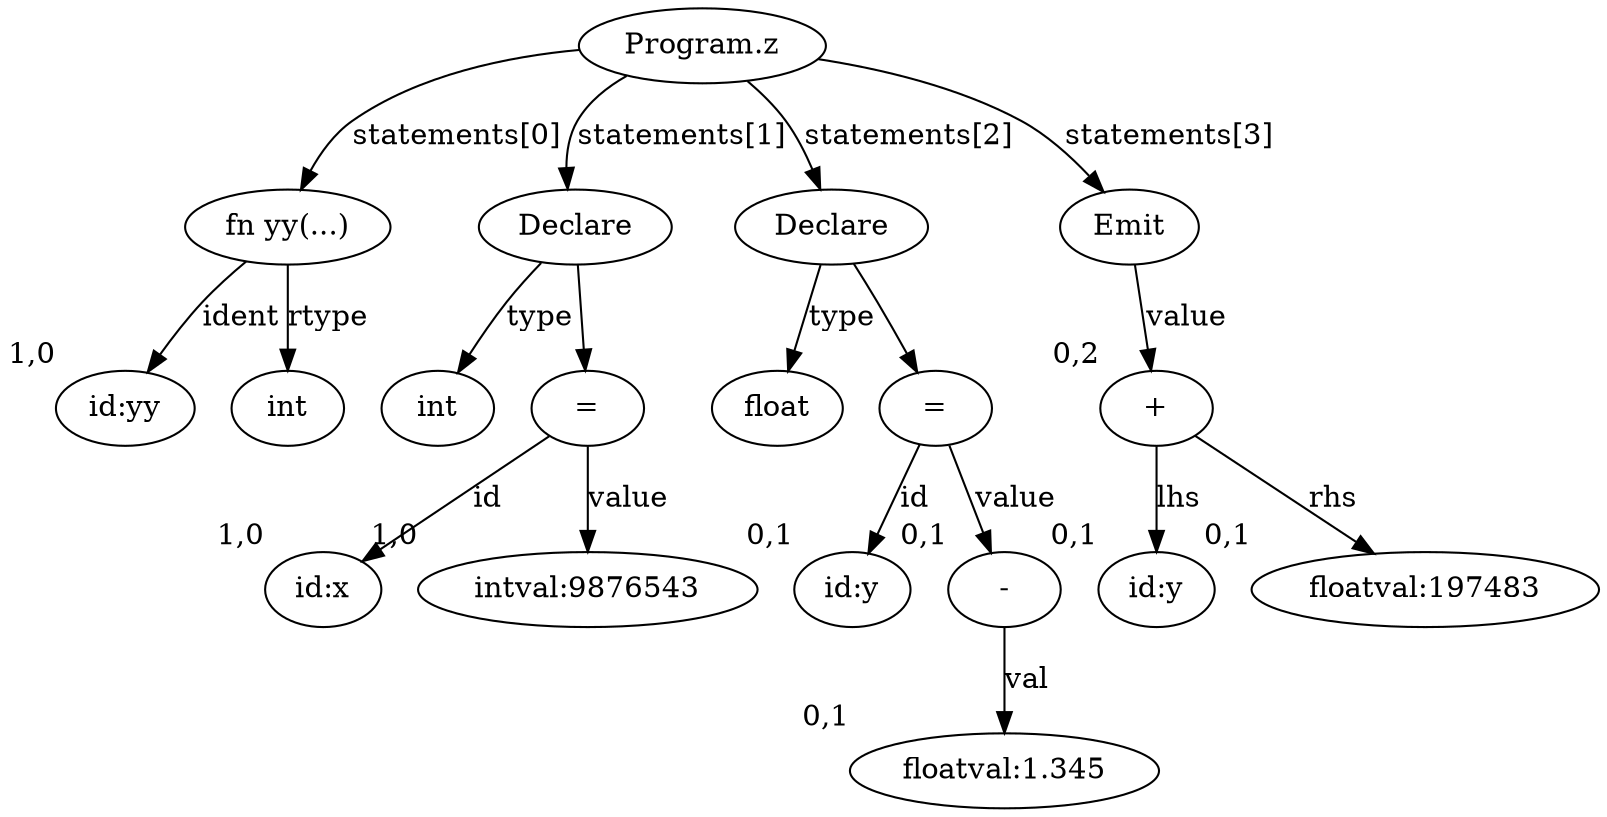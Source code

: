 digraph {
	Node0[label="Program.z"]
	Node1[label="fn yy(...)"]
Node0->Node1[label="statements[0]"]
	Node2[xlabel="1,0", forcelabels=true, label="id:yy"]
Node1->Node2[label="ident"]
	Node3[label="int"]
Node1->Node3[label="rtype"]
	Node4[label="Declare"]
Node0->Node4[label="statements[1]"]
	Node5[label="int"]
Node4->Node5[label="type"]
	Node6[label="="]
Node4->Node6[label=""]
	Node7[xlabel="1,0", forcelabels=true, label="id:x"]
Node6->Node7[label="id"]
	Node8[xlabel="1,0", forcelabels=true, label="intval:9876543"]
Node6->Node8[label="value"]
	Node9[label="Declare"]
Node0->Node9[label="statements[2]"]
	Node10[label="float"]
Node9->Node10[label="type"]
	Node11[label="="]
Node9->Node11[label=""]
	Node12[xlabel="0,1", forcelabels=true, label="id:y"]
Node11->Node12[label="id"]
	Node13[xlabel="0,1", forcelabels=true, label="-"]
Node11->Node13[label="value"]
	Node14[xlabel="0,1", forcelabels=true, label="floatval:1.345"]
Node13->Node14[label="val"]
	Node15[label="Emit"]
Node0->Node15[label="statements[3]"]
	Node16[xlabel="0,2", forcelabels=true, label="+"]
Node15->Node16[label="value"]
	Node17[xlabel="0,1", forcelabels=true, label="id:y"]
Node16->Node17[label="lhs"]
	Node18[xlabel="0,1", forcelabels=true, label="floatval:197483"]
Node16->Node18[label="rhs"]
}